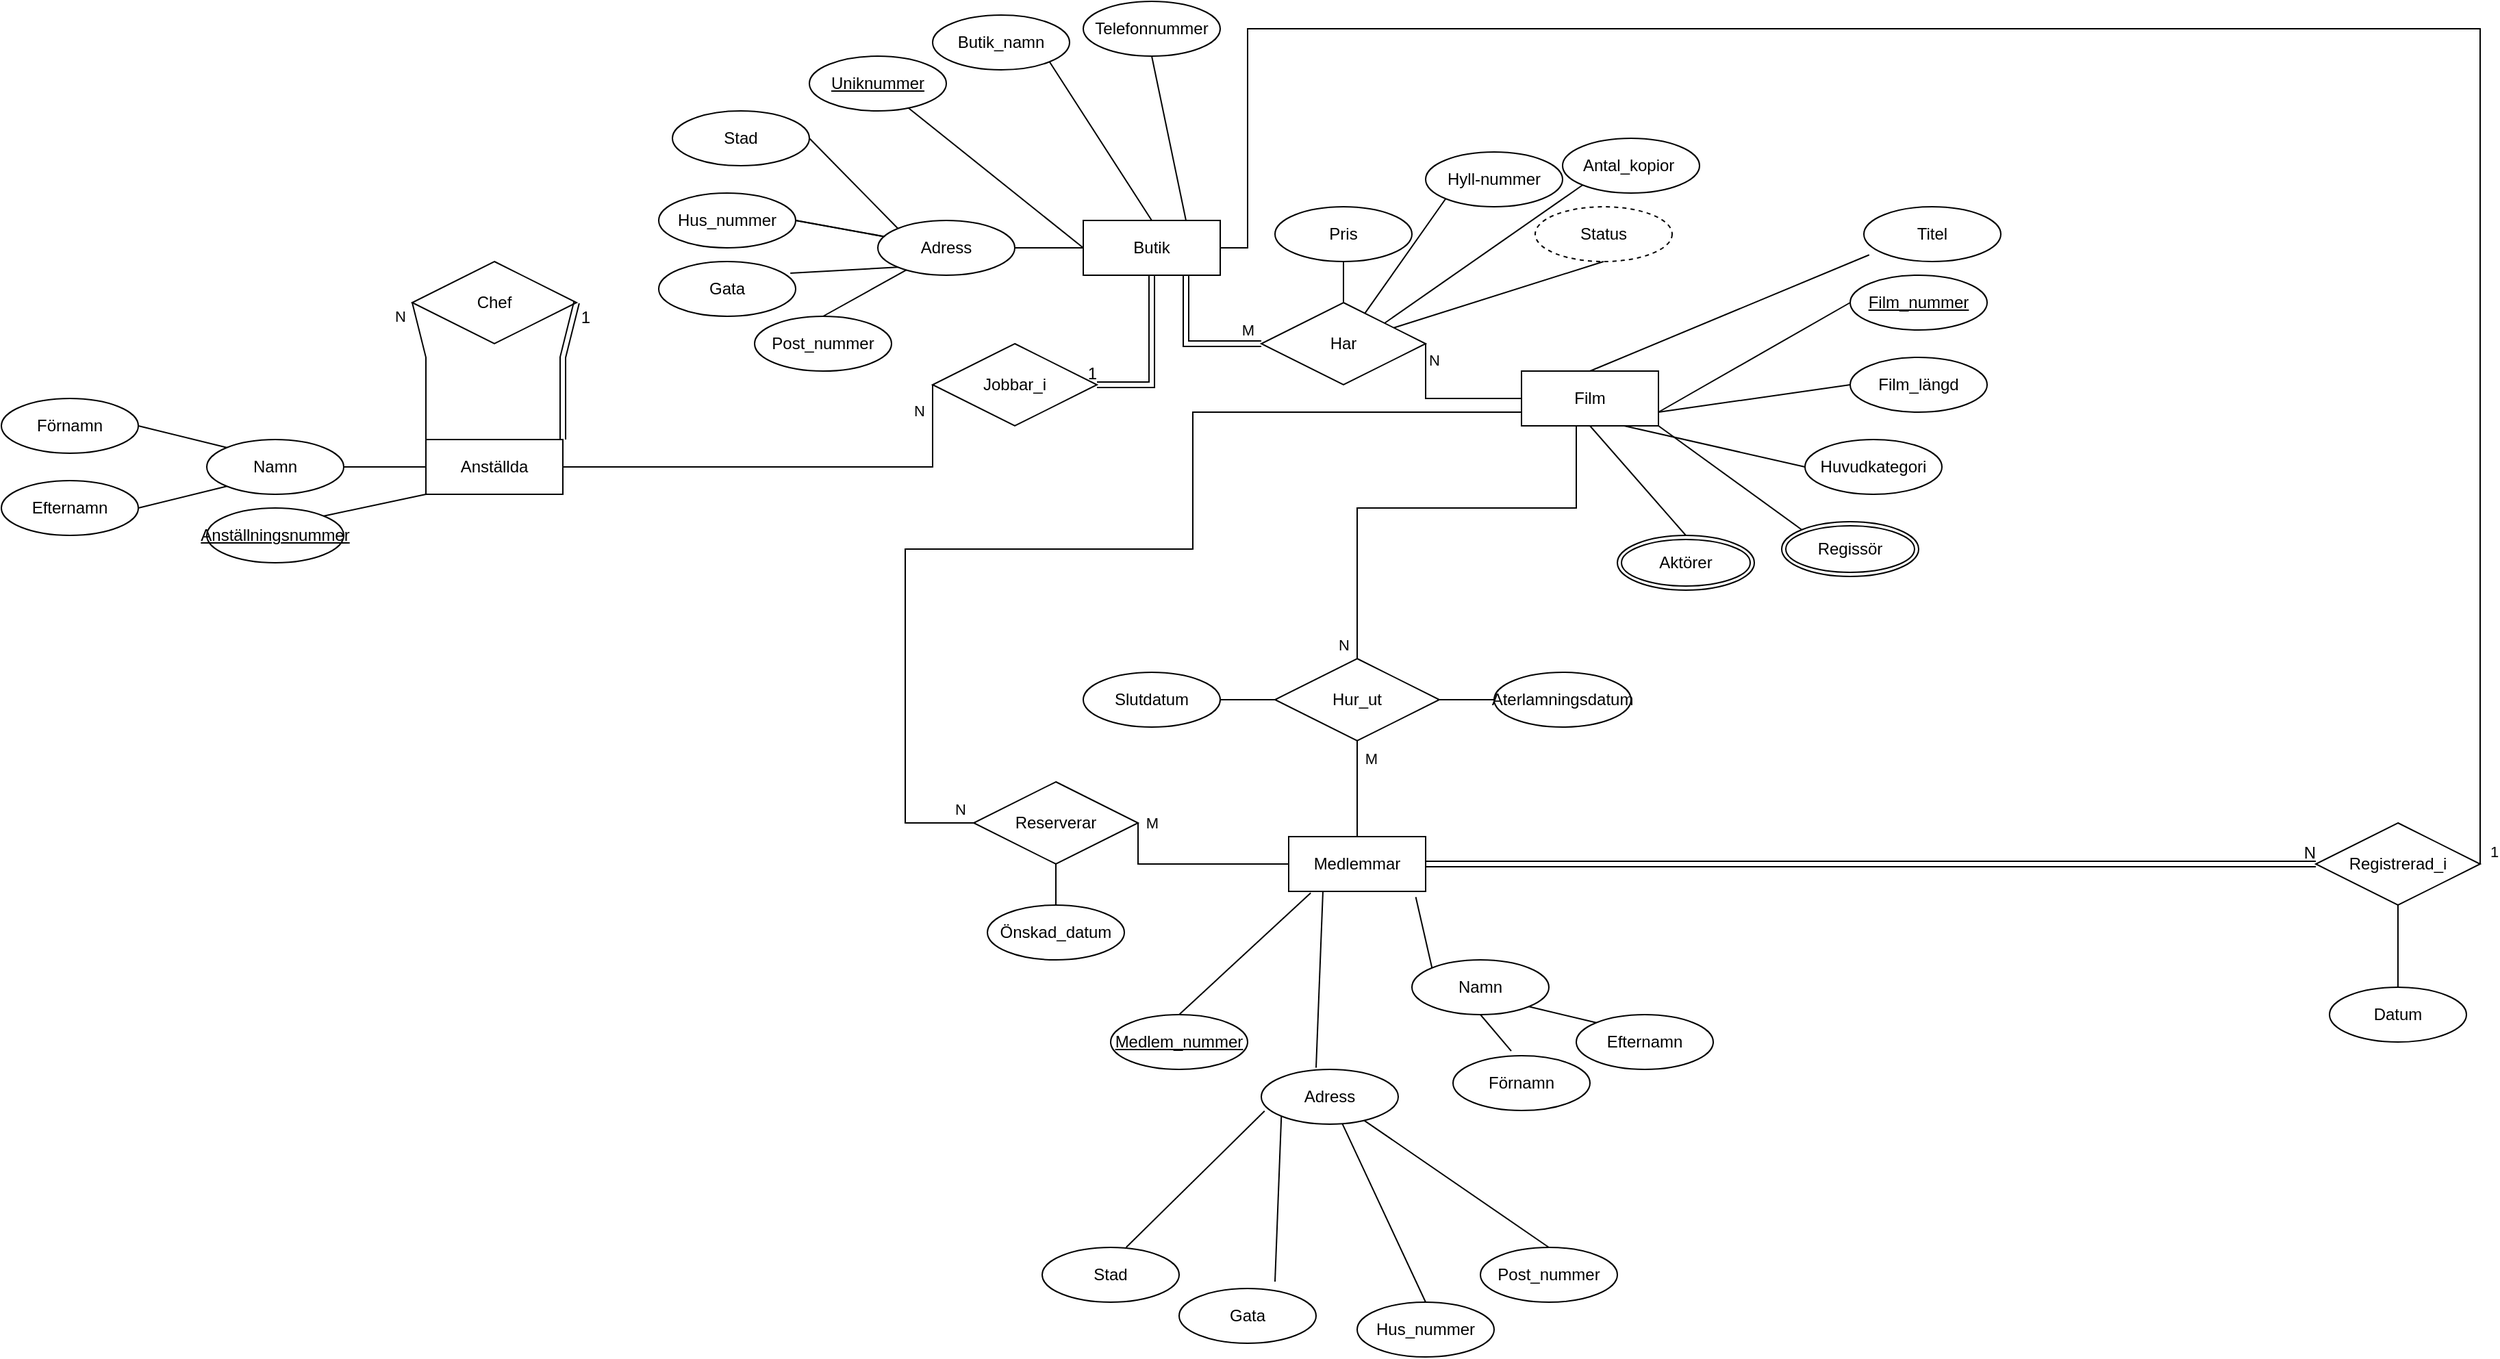 <mxfile>
    <diagram id="MawsTfjTXOD6-N3SAk5H" name="Page-1">
        <mxGraphModel dx="2672" dy="1046" grid="1" gridSize="10" guides="1" tooltips="1" connect="1" arrows="1" fold="1" page="1" pageScale="1" pageWidth="827" pageHeight="1169" math="0" shadow="0">
            <root>
                <mxCell id="0"/>
                <mxCell id="1" parent="0"/>
                <mxCell id="4" value="Butik" style="whiteSpace=wrap;html=1;align=center;" parent="1" vertex="1">
                    <mxGeometry x="200" y="220" width="100" height="40" as="geometry"/>
                </mxCell>
                <mxCell id="5" value="Film" style="whiteSpace=wrap;html=1;align=center;" parent="1" vertex="1">
                    <mxGeometry x="520" y="330" width="100" height="40" as="geometry"/>
                </mxCell>
                <mxCell id="9" value="Telefonnummer" style="ellipse;whiteSpace=wrap;html=1;align=center;" parent="1" vertex="1">
                    <mxGeometry x="200" y="60" width="100" height="40" as="geometry"/>
                </mxCell>
                <mxCell id="10" value="Butik_namn" style="ellipse;whiteSpace=wrap;html=1;align=center;" parent="1" vertex="1">
                    <mxGeometry x="90" y="70" width="100" height="40" as="geometry"/>
                </mxCell>
                <mxCell id="14" value="Adress" style="ellipse;whiteSpace=wrap;html=1;align=center;" parent="1" vertex="1">
                    <mxGeometry x="50" y="220" width="100" height="40" as="geometry"/>
                </mxCell>
                <mxCell id="15" value="Gata" style="ellipse;whiteSpace=wrap;html=1;align=center;" parent="1" vertex="1">
                    <mxGeometry x="-110" y="250" width="100" height="40" as="geometry"/>
                </mxCell>
                <mxCell id="16" value="Stad" style="ellipse;whiteSpace=wrap;html=1;align=center;" parent="1" vertex="1">
                    <mxGeometry x="-100" y="140" width="100" height="40" as="geometry"/>
                </mxCell>
                <mxCell id="17" value="Hus_nummer" style="ellipse;whiteSpace=wrap;html=1;align=center;" parent="1" vertex="1">
                    <mxGeometry x="-110" y="200" width="100" height="40" as="geometry"/>
                </mxCell>
                <mxCell id="18" value="Post_nummer" style="ellipse;whiteSpace=wrap;html=1;align=center;" parent="1" vertex="1">
                    <mxGeometry x="-40" y="290" width="100" height="40" as="geometry"/>
                </mxCell>
                <mxCell id="21" value="" style="endArrow=none;html=1;rounded=0;endSize=6;sourcePerimeterSpacing=0;exitX=1;exitY=0.5;exitDx=0;exitDy=0;" parent="1" source="17" target="14" edge="1">
                    <mxGeometry relative="1" as="geometry">
                        <mxPoint x="220" y="220" as="sourcePoint"/>
                        <mxPoint x="380" y="220" as="targetPoint"/>
                    </mxGeometry>
                </mxCell>
                <mxCell id="24" value="" style="endArrow=none;html=1;rounded=0;endSize=6;sourcePerimeterSpacing=0;exitX=1;exitY=0.5;exitDx=0;exitDy=0;" parent="1" source="17" target="14" edge="1">
                    <mxGeometry relative="1" as="geometry">
                        <mxPoint x="10" y="210.0" as="sourcePoint"/>
                        <mxPoint x="83.846" y="197.692" as="targetPoint"/>
                        <Array as="points"/>
                    </mxGeometry>
                </mxCell>
                <mxCell id="25" value="" style="endArrow=none;html=1;rounded=0;endSize=6;sourcePerimeterSpacing=0;exitX=1;exitY=0.5;exitDx=0;exitDy=0;entryX=0;entryY=0;entryDx=0;entryDy=0;" parent="1" source="16" target="14" edge="1">
                    <mxGeometry relative="1" as="geometry">
                        <mxPoint x="20" y="220.0" as="sourcePoint"/>
                        <mxPoint x="93.846" y="207.692" as="targetPoint"/>
                        <Array as="points"/>
                    </mxGeometry>
                </mxCell>
                <mxCell id="26" value="" style="endArrow=none;html=1;rounded=0;endSize=6;sourcePerimeterSpacing=0;exitX=0.961;exitY=0.214;exitDx=0;exitDy=0;exitPerimeter=0;entryX=0;entryY=1;entryDx=0;entryDy=0;" parent="1" source="15" target="14" edge="1">
                    <mxGeometry relative="1" as="geometry">
                        <mxPoint x="30" y="230.0" as="sourcePoint"/>
                        <mxPoint x="103.846" y="217.692" as="targetPoint"/>
                        <Array as="points"/>
                    </mxGeometry>
                </mxCell>
                <mxCell id="27" value="" style="endArrow=none;html=1;rounded=0;endSize=6;sourcePerimeterSpacing=0;exitX=0.5;exitY=0;exitDx=0;exitDy=0;" parent="1" source="18" target="14" edge="1">
                    <mxGeometry relative="1" as="geometry">
                        <mxPoint x="90" y="270" as="sourcePoint"/>
                        <mxPoint x="113.846" y="227.692" as="targetPoint"/>
                        <Array as="points"/>
                    </mxGeometry>
                </mxCell>
                <mxCell id="28" value="" style="endArrow=none;html=1;rounded=0;endSize=6;sourcePerimeterSpacing=0;exitX=1;exitY=0.5;exitDx=0;exitDy=0;" parent="1" source="14" target="4" edge="1">
                    <mxGeometry relative="1" as="geometry">
                        <mxPoint x="50" y="250.0" as="sourcePoint"/>
                        <mxPoint x="123.846" y="237.692" as="targetPoint"/>
                        <Array as="points"/>
                    </mxGeometry>
                </mxCell>
                <mxCell id="29" value="" style="endArrow=none;html=1;rounded=0;endSize=6;sourcePerimeterSpacing=0;exitX=0;exitY=0.5;exitDx=0;exitDy=0;" parent="1" source="4" target="61" edge="1">
                    <mxGeometry relative="1" as="geometry">
                        <mxPoint x="60" y="260.0" as="sourcePoint"/>
                        <mxPoint x="160" y="100" as="targetPoint"/>
                        <Array as="points"/>
                    </mxGeometry>
                </mxCell>
                <mxCell id="30" value="" style="endArrow=none;html=1;rounded=0;endSize=6;sourcePerimeterSpacing=0;exitX=0.5;exitY=0;exitDx=0;exitDy=0;entryX=1;entryY=1;entryDx=0;entryDy=0;" parent="1" source="4" target="10" edge="1">
                    <mxGeometry relative="1" as="geometry">
                        <mxPoint x="70" y="270.0" as="sourcePoint"/>
                        <mxPoint x="143.846" y="257.692" as="targetPoint"/>
                        <Array as="points"/>
                    </mxGeometry>
                </mxCell>
                <mxCell id="31" value="" style="endArrow=none;html=1;rounded=0;endSize=6;sourcePerimeterSpacing=0;exitX=0.5;exitY=1;exitDx=0;exitDy=0;entryX=0.75;entryY=0;entryDx=0;entryDy=0;" parent="1" source="9" target="4" edge="1">
                    <mxGeometry relative="1" as="geometry">
                        <mxPoint x="80" y="280.0" as="sourcePoint"/>
                        <mxPoint x="153.846" y="267.692" as="targetPoint"/>
                        <Array as="points"/>
                    </mxGeometry>
                </mxCell>
                <mxCell id="33" value="Film_längd" style="ellipse;whiteSpace=wrap;html=1;align=center;" parent="1" vertex="1">
                    <mxGeometry x="760" y="320" width="100" height="40" as="geometry"/>
                </mxCell>
                <mxCell id="35" value="Antal_kopior&amp;nbsp;&lt;span style=&quot;color: rgba(0 , 0 , 0 , 0) ; font-family: monospace ; font-size: 0px&quot;&gt;%3CmxGraphModel%3E%3Croot%3E%3CmxCell%20id%3D%220%22%2F%3E%3CmxCell%20id%3D%221%22%20parent%3D%220%22%2F%3E%3CmxCell%20id%3D%222%22%20value%3D%22Attribute%22%20style%3D%22ellipse%3BwhiteSpace%3Dwrap%3Bhtml%3D1%3Balign%3Dcenter%3B%22%20vertex%3D%221%22%20parent%3D%221%22%3E%3CmxGeometry%20x%3D%22470%22%20y%3D%22220%22%20width%3D%22100%22%20height%3D%2240%22%20as%3D%22geometry%22%2F%3E%3C%2FmxCell%3E%3C%2Froot%3E%3C%2FmxGraphModel%3E&lt;/span&gt;" style="ellipse;whiteSpace=wrap;html=1;align=center;" parent="1" vertex="1">
                    <mxGeometry x="550" y="160" width="100" height="40" as="geometry"/>
                </mxCell>
                <mxCell id="37" value="Regissör" style="ellipse;shape=doubleEllipse;margin=3;whiteSpace=wrap;html=1;align=center;" parent="1" vertex="1">
                    <mxGeometry x="710" y="440" width="100" height="40" as="geometry"/>
                </mxCell>
                <mxCell id="38" value="Aktörer" style="ellipse;shape=doubleEllipse;margin=3;whiteSpace=wrap;html=1;align=center;" parent="1" vertex="1">
                    <mxGeometry x="590" y="450" width="100" height="40" as="geometry"/>
                </mxCell>
                <mxCell id="39" value="Titel" style="ellipse;whiteSpace=wrap;html=1;align=center;" parent="1" vertex="1">
                    <mxGeometry x="770" y="210" width="100" height="40" as="geometry"/>
                </mxCell>
                <mxCell id="40" value="Hyll-nummer" style="ellipse;whiteSpace=wrap;html=1;align=center;" parent="1" vertex="1">
                    <mxGeometry x="450" y="170" width="100" height="40" as="geometry"/>
                </mxCell>
                <mxCell id="43" value="Film_nummer" style="ellipse;whiteSpace=wrap;html=1;align=center;fontStyle=4;" parent="1" vertex="1">
                    <mxGeometry x="760" y="260" width="100" height="40" as="geometry"/>
                </mxCell>
                <mxCell id="44" value="Status" style="ellipse;whiteSpace=wrap;html=1;align=center;dashed=1;" parent="1" vertex="1">
                    <mxGeometry x="530" y="210" width="100" height="40" as="geometry"/>
                </mxCell>
                <mxCell id="50" value="" style="endArrow=none;html=1;rounded=0;endSize=6;sourcePerimeterSpacing=0;exitX=0;exitY=1;exitDx=0;exitDy=0;" parent="1" source="40" target="106" edge="1">
                    <mxGeometry relative="1" as="geometry">
                        <mxPoint x="600" y="210" as="sourcePoint"/>
                        <mxPoint x="440" y="280" as="targetPoint"/>
                    </mxGeometry>
                </mxCell>
                <mxCell id="52" value="" style="endArrow=none;html=1;rounded=0;endSize=6;sourcePerimeterSpacing=0;exitX=0.5;exitY=1;exitDx=0;exitDy=0;" parent="1" source="44" target="106" edge="1">
                    <mxGeometry relative="1" as="geometry">
                        <mxPoint x="290" y="270" as="sourcePoint"/>
                        <mxPoint x="560" y="320" as="targetPoint"/>
                    </mxGeometry>
                </mxCell>
                <mxCell id="55" value="" style="endArrow=none;html=1;rounded=0;endSize=6;sourcePerimeterSpacing=0;exitX=0;exitY=1;exitDx=0;exitDy=0;entryX=1;entryY=0;entryDx=0;entryDy=0;" parent="1" source="35" target="106" edge="1">
                    <mxGeometry relative="1" as="geometry">
                        <mxPoint x="320" y="300" as="sourcePoint"/>
                        <mxPoint x="440" y="290" as="targetPoint"/>
                    </mxGeometry>
                </mxCell>
                <mxCell id="56" value="" style="endArrow=none;html=1;rounded=0;endSize=6;sourcePerimeterSpacing=0;exitX=0;exitY=0.5;exitDx=0;exitDy=0;entryX=1;entryY=0.75;entryDx=0;entryDy=0;" parent="1" source="43" target="5" edge="1">
                    <mxGeometry relative="1" as="geometry">
                        <mxPoint x="330" y="310" as="sourcePoint"/>
                        <mxPoint x="490" y="310" as="targetPoint"/>
                    </mxGeometry>
                </mxCell>
                <mxCell id="57" value="" style="endArrow=none;html=1;rounded=0;endSize=6;sourcePerimeterSpacing=0;exitX=0.5;exitY=0;exitDx=0;exitDy=0;entryX=0.5;entryY=1;entryDx=0;entryDy=0;" parent="1" source="38" target="5" edge="1">
                    <mxGeometry relative="1" as="geometry">
                        <mxPoint x="340" y="320" as="sourcePoint"/>
                        <mxPoint x="500" y="320" as="targetPoint"/>
                    </mxGeometry>
                </mxCell>
                <mxCell id="58" value="" style="endArrow=none;html=1;rounded=0;endSize=6;sourcePerimeterSpacing=0;exitX=0;exitY=0;exitDx=0;exitDy=0;entryX=1;entryY=1;entryDx=0;entryDy=0;" parent="1" source="37" target="5" edge="1">
                    <mxGeometry relative="1" as="geometry">
                        <mxPoint x="350" y="330" as="sourcePoint"/>
                        <mxPoint x="510" y="330" as="targetPoint"/>
                    </mxGeometry>
                </mxCell>
                <mxCell id="59" value="" style="endArrow=none;html=1;rounded=0;endSize=6;sourcePerimeterSpacing=0;exitX=0;exitY=0.5;exitDx=0;exitDy=0;entryX=0.75;entryY=1;entryDx=0;entryDy=0;" parent="1" source="140" target="5" edge="1">
                    <mxGeometry relative="1" as="geometry">
                        <mxPoint x="704.645" y="415.858" as="sourcePoint"/>
                        <mxPoint x="480" y="330" as="targetPoint"/>
                    </mxGeometry>
                </mxCell>
                <mxCell id="60" value="" style="endArrow=none;html=1;rounded=0;endSize=6;sourcePerimeterSpacing=0;exitX=0;exitY=0.5;exitDx=0;exitDy=0;entryX=1;entryY=0.75;entryDx=0;entryDy=0;" parent="1" source="33" target="5" edge="1">
                    <mxGeometry relative="1" as="geometry">
                        <mxPoint x="370" y="350" as="sourcePoint"/>
                        <mxPoint x="530" y="350" as="targetPoint"/>
                        <Array as="points"/>
                    </mxGeometry>
                </mxCell>
                <mxCell id="61" value="Uniknummer" style="ellipse;whiteSpace=wrap;html=1;align=center;fontStyle=4;" parent="1" vertex="1">
                    <mxGeometry y="100" width="100" height="40" as="geometry"/>
                </mxCell>
                <mxCell id="64" value="Önskad_datum" style="ellipse;whiteSpace=wrap;html=1;align=center;" parent="1" vertex="1">
                    <mxGeometry x="130" y="720" width="100" height="40" as="geometry"/>
                </mxCell>
                <mxCell id="70" value="Anställda" style="whiteSpace=wrap;html=1;align=center;" parent="1" vertex="1">
                    <mxGeometry x="-280" y="380" width="100" height="40" as="geometry"/>
                </mxCell>
                <mxCell id="71" value="Anställningsnummer" style="ellipse;whiteSpace=wrap;html=1;align=center;fontStyle=4;" parent="1" vertex="1">
                    <mxGeometry x="-440" y="430" width="100" height="40" as="geometry"/>
                </mxCell>
                <mxCell id="73" value="Namn" style="ellipse;whiteSpace=wrap;html=1;align=center;" parent="1" vertex="1">
                    <mxGeometry x="-440" y="380" width="100" height="40" as="geometry"/>
                </mxCell>
                <mxCell id="75" value="Förnamn" style="ellipse;whiteSpace=wrap;html=1;align=center;" parent="1" vertex="1">
                    <mxGeometry x="-590" y="350" width="100" height="40" as="geometry"/>
                </mxCell>
                <mxCell id="76" value="Efternamn" style="ellipse;whiteSpace=wrap;html=1;align=center;" parent="1" vertex="1">
                    <mxGeometry x="-590" y="410" width="100" height="40" as="geometry"/>
                </mxCell>
                <mxCell id="77" value="" style="endArrow=none;html=1;rounded=0;endSize=6;sourcePerimeterSpacing=0;exitX=1;exitY=0.5;exitDx=0;exitDy=0;entryX=0;entryY=0;entryDx=0;entryDy=0;" parent="1" source="75" target="73" edge="1">
                    <mxGeometry relative="1" as="geometry">
                        <mxPoint x="50" y="190" as="sourcePoint"/>
                        <mxPoint x="210" y="190" as="targetPoint"/>
                    </mxGeometry>
                </mxCell>
                <mxCell id="79" value="" style="endArrow=none;html=1;rounded=0;endSize=6;sourcePerimeterSpacing=0;entryX=0;entryY=1;entryDx=0;entryDy=0;exitX=1;exitY=0.5;exitDx=0;exitDy=0;" parent="1" source="76" target="73" edge="1">
                    <mxGeometry relative="1" as="geometry">
                        <mxPoint x="-290" y="560" as="sourcePoint"/>
                        <mxPoint x="300.0" y="270" as="targetPoint"/>
                    </mxGeometry>
                </mxCell>
                <mxCell id="80" value="" style="endArrow=none;html=1;rounded=0;endSize=6;sourcePerimeterSpacing=0;entryX=0;entryY=0.5;entryDx=0;entryDy=0;exitX=1;exitY=0.5;exitDx=0;exitDy=0;" parent="1" source="73" target="70" edge="1">
                    <mxGeometry relative="1" as="geometry">
                        <mxPoint x="-260" y="480" as="sourcePoint"/>
                        <mxPoint x="310.0" y="280" as="targetPoint"/>
                    </mxGeometry>
                </mxCell>
                <mxCell id="82" value="" style="endArrow=none;html=1;rounded=0;endSize=6;sourcePerimeterSpacing=0;exitX=0;exitY=1;exitDx=0;exitDy=0;entryX=1;entryY=0;entryDx=0;entryDy=0;" parent="1" source="70" target="71" edge="1">
                    <mxGeometry relative="1" as="geometry">
                        <mxPoint x="-280" y="430" as="sourcePoint"/>
                        <mxPoint x="330.0" y="300" as="targetPoint"/>
                    </mxGeometry>
                </mxCell>
                <mxCell id="83" value="Medlemmar" style="whiteSpace=wrap;html=1;align=center;" parent="1" vertex="1">
                    <mxGeometry x="350" y="670" width="100" height="40" as="geometry"/>
                </mxCell>
                <mxCell id="84" value="Medlem_nummer" style="ellipse;whiteSpace=wrap;html=1;align=center;fontStyle=4;" parent="1" vertex="1">
                    <mxGeometry x="220" y="800" width="100" height="40" as="geometry"/>
                </mxCell>
                <mxCell id="85" value="Namn" style="ellipse;whiteSpace=wrap;html=1;align=center;" parent="1" vertex="1">
                    <mxGeometry x="440" y="760" width="100" height="40" as="geometry"/>
                </mxCell>
                <mxCell id="86" value="Förnamn" style="ellipse;whiteSpace=wrap;html=1;align=center;" parent="1" vertex="1">
                    <mxGeometry x="470" y="830" width="100" height="40" as="geometry"/>
                </mxCell>
                <mxCell id="87" value="Efternamn" style="ellipse;whiteSpace=wrap;html=1;align=center;" parent="1" vertex="1">
                    <mxGeometry x="560" y="800" width="100" height="40" as="geometry"/>
                </mxCell>
                <mxCell id="88" value="" style="endArrow=none;html=1;rounded=0;endSize=6;sourcePerimeterSpacing=0;exitX=0.928;exitY=1.103;exitDx=0;exitDy=0;entryX=0;entryY=0;entryDx=0;entryDy=0;exitPerimeter=0;" parent="1" source="83" target="85" edge="1">
                    <mxGeometry relative="1" as="geometry">
                        <mxPoint x="284" y="750" as="sourcePoint"/>
                        <mxPoint x="444" y="750" as="targetPoint"/>
                        <Array as="points"/>
                    </mxGeometry>
                </mxCell>
                <mxCell id="91" value="" style="endArrow=none;html=1;rounded=0;endSize=6;sourcePerimeterSpacing=0;exitX=0;exitY=0;exitDx=0;exitDy=0;entryX=1;entryY=1;entryDx=0;entryDy=0;" parent="1" source="87" target="85" edge="1">
                    <mxGeometry relative="1" as="geometry">
                        <mxPoint x="330" y="660" as="sourcePoint"/>
                        <mxPoint x="490" y="660" as="targetPoint"/>
                    </mxGeometry>
                </mxCell>
                <mxCell id="92" value="" style="endArrow=none;html=1;rounded=0;endSize=6;sourcePerimeterSpacing=0;exitX=0.425;exitY=-0.086;exitDx=0;exitDy=0;entryX=0.5;entryY=1;entryDx=0;entryDy=0;exitPerimeter=0;" parent="1" source="86" target="85" edge="1">
                    <mxGeometry relative="1" as="geometry">
                        <mxPoint x="240" y="790" as="sourcePoint"/>
                        <mxPoint x="195.117" y="764.237" as="targetPoint"/>
                    </mxGeometry>
                </mxCell>
                <mxCell id="94" value="" style="endArrow=none;html=1;rounded=0;endSize=6;sourcePerimeterSpacing=0;entryX=0.4;entryY=-0.031;entryDx=0;entryDy=0;entryPerimeter=0;exitX=0.25;exitY=1;exitDx=0;exitDy=0;" parent="1" source="83" target="148" edge="1">
                    <mxGeometry relative="1" as="geometry">
                        <mxPoint x="250" y="800" as="sourcePoint"/>
                        <mxPoint x="350" y="770" as="targetPoint"/>
                    </mxGeometry>
                </mxCell>
                <mxCell id="95" value="" style="endArrow=none;html=1;rounded=0;endSize=6;sourcePerimeterSpacing=0;exitX=0.161;exitY=1.027;exitDx=0;exitDy=0;entryX=0.5;entryY=0;entryDx=0;entryDy=0;exitPerimeter=0;" parent="1" source="83" target="84" edge="1">
                    <mxGeometry relative="1" as="geometry">
                        <mxPoint x="260" y="810" as="sourcePoint"/>
                        <mxPoint x="215.117" y="784.237" as="targetPoint"/>
                    </mxGeometry>
                </mxCell>
                <mxCell id="98" value="Aterlamningsdatum" style="ellipse;whiteSpace=wrap;html=1;align=center;" parent="1" vertex="1">
                    <mxGeometry x="500" y="550" width="100" height="40" as="geometry"/>
                </mxCell>
                <mxCell id="99" value="Slutdatum" style="ellipse;whiteSpace=wrap;html=1;align=center;" parent="1" vertex="1">
                    <mxGeometry x="200" y="550" width="100" height="40" as="geometry"/>
                </mxCell>
                <mxCell id="101" value="" style="endArrow=none;html=1;rounded=0;endSize=6;sourcePerimeterSpacing=0;entryX=1;entryY=0.5;entryDx=0;entryDy=0;exitX=0;exitY=0.5;exitDx=0;exitDy=0;" parent="1" source="98" target="116" edge="1">
                    <mxGeometry relative="1" as="geometry">
                        <mxPoint x="530" y="870" as="sourcePoint"/>
                        <mxPoint x="610" y="590" as="targetPoint"/>
                    </mxGeometry>
                </mxCell>
                <mxCell id="106" value="Har" style="shape=rhombus;perimeter=rhombusPerimeter;whiteSpace=wrap;html=1;align=center;" parent="1" vertex="1">
                    <mxGeometry x="330" y="280" width="120" height="60" as="geometry"/>
                </mxCell>
                <mxCell id="109" value="" style="endArrow=none;html=1;rounded=0;endSize=6;sourcePerimeterSpacing=0;exitX=1;exitY=0.5;exitDx=0;exitDy=0;entryX=0;entryY=0.5;entryDx=0;entryDy=0;" parent="1" source="106" target="5" edge="1">
                    <mxGeometry relative="1" as="geometry">
                        <mxPoint x="290" y="370" as="sourcePoint"/>
                        <mxPoint x="450" y="370" as="targetPoint"/>
                        <Array as="points">
                            <mxPoint x="450" y="350"/>
                        </Array>
                    </mxGeometry>
                </mxCell>
                <mxCell id="199" value="N" style="edgeLabel;html=1;align=center;verticalAlign=middle;resizable=0;points=[];" parent="109" vertex="1" connectable="0">
                    <mxGeometry x="-0.797" y="1" relative="1" as="geometry">
                        <mxPoint x="5" y="1" as="offset"/>
                    </mxGeometry>
                </mxCell>
                <mxCell id="116" value="Hur_ut" style="shape=rhombus;perimeter=rhombusPerimeter;whiteSpace=wrap;html=1;align=center;" parent="1" vertex="1">
                    <mxGeometry x="340" y="540" width="120" height="60" as="geometry"/>
                </mxCell>
                <mxCell id="118" value="" style="endArrow=none;html=1;rounded=0;endSize=6;sourcePerimeterSpacing=0;exitX=0.5;exitY=1;exitDx=0;exitDy=0;entryX=0.5;entryY=0;entryDx=0;entryDy=0;" parent="1" source="116" edge="1" target="83">
                    <mxGeometry relative="1" as="geometry">
                        <mxPoint x="290" y="610" as="sourcePoint"/>
                        <mxPoint x="310" y="670" as="targetPoint"/>
                        <Array as="points">
                            <mxPoint x="400" y="640"/>
                        </Array>
                    </mxGeometry>
                </mxCell>
                <mxCell id="121" value="M" style="edgeLabel;html=1;align=center;verticalAlign=middle;resizable=0;points=[];" parent="118" vertex="1" connectable="0">
                    <mxGeometry x="-0.5" y="5" relative="1" as="geometry">
                        <mxPoint x="5" y="-5" as="offset"/>
                    </mxGeometry>
                </mxCell>
                <mxCell id="128" value="Jobbar_i" style="shape=rhombus;perimeter=rhombusPerimeter;whiteSpace=wrap;html=1;align=center;" parent="1" vertex="1">
                    <mxGeometry x="90" y="310" width="120" height="60" as="geometry"/>
                </mxCell>
                <mxCell id="138" value="Pris" style="ellipse;whiteSpace=wrap;html=1;align=center;" parent="1" vertex="1">
                    <mxGeometry x="340" y="210" width="100" height="40" as="geometry"/>
                </mxCell>
                <mxCell id="139" value="" style="endArrow=none;html=1;rounded=0;endSize=6;sourcePerimeterSpacing=0;entryX=0.5;entryY=1;entryDx=0;entryDy=0;exitX=0.5;exitY=0;exitDx=0;exitDy=0;" parent="1" source="106" target="138" edge="1">
                    <mxGeometry relative="1" as="geometry">
                        <mxPoint x="220" y="250" as="sourcePoint"/>
                        <mxPoint x="380" y="250" as="targetPoint"/>
                    </mxGeometry>
                </mxCell>
                <mxCell id="140" value="Huvudkategori" style="ellipse;whiteSpace=wrap;html=1;align=center;" parent="1" vertex="1">
                    <mxGeometry x="727" y="380" width="100" height="40" as="geometry"/>
                </mxCell>
                <mxCell id="148" value="Adress" style="ellipse;whiteSpace=wrap;html=1;align=center;" parent="1" vertex="1">
                    <mxGeometry x="330" y="840" width="100" height="40" as="geometry"/>
                </mxCell>
                <mxCell id="149" value="Gata" style="ellipse;whiteSpace=wrap;html=1;align=center;" parent="1" vertex="1">
                    <mxGeometry x="270" y="1000" width="100" height="40" as="geometry"/>
                </mxCell>
                <mxCell id="150" value="Stad" style="ellipse;whiteSpace=wrap;html=1;align=center;" parent="1" vertex="1">
                    <mxGeometry x="170" y="970" width="100" height="40" as="geometry"/>
                </mxCell>
                <mxCell id="151" value="Hus_nummer" style="ellipse;whiteSpace=wrap;html=1;align=center;" parent="1" vertex="1">
                    <mxGeometry x="400" y="1010" width="100" height="40" as="geometry"/>
                </mxCell>
                <mxCell id="152" value="Post_nummer" style="ellipse;whiteSpace=wrap;html=1;align=center;" parent="1" vertex="1">
                    <mxGeometry x="490" y="970" width="100" height="40" as="geometry"/>
                </mxCell>
                <mxCell id="153" value="" style="endArrow=none;html=1;rounded=0;endSize=6;sourcePerimeterSpacing=0;exitX=0.5;exitY=0;exitDx=0;exitDy=0;" parent="1" source="151" target="148" edge="1">
                    <mxGeometry relative="1" as="geometry">
                        <mxPoint x="330" y="1030" as="sourcePoint"/>
                        <mxPoint x="560" y="900" as="targetPoint"/>
                    </mxGeometry>
                </mxCell>
                <mxCell id="155" value="" style="endArrow=none;html=1;rounded=0;endSize=6;sourcePerimeterSpacing=0;exitX=0.613;exitY=0;exitDx=0;exitDy=0;exitPerimeter=0;entryX=0.024;entryY=0.76;entryDx=0;entryDy=0;entryPerimeter=0;" parent="1" source="150" target="148" edge="1">
                    <mxGeometry relative="1" as="geometry">
                        <mxPoint x="200" y="900.0" as="sourcePoint"/>
                        <mxPoint x="330" y="860" as="targetPoint"/>
                        <Array as="points"/>
                    </mxGeometry>
                </mxCell>
                <mxCell id="156" value="" style="endArrow=none;html=1;rounded=0;endSize=6;sourcePerimeterSpacing=0;entryX=0;entryY=1;entryDx=0;entryDy=0;exitX=0.7;exitY=-0.125;exitDx=0;exitDy=0;exitPerimeter=0;" parent="1" source="149" target="148" edge="1">
                    <mxGeometry relative="1" as="geometry">
                        <mxPoint x="300" y="980" as="sourcePoint"/>
                        <mxPoint x="283.846" y="897.692" as="targetPoint"/>
                        <Array as="points"/>
                    </mxGeometry>
                </mxCell>
                <mxCell id="157" value="" style="endArrow=none;html=1;rounded=0;endSize=6;sourcePerimeterSpacing=0;exitX=0.5;exitY=0;exitDx=0;exitDy=0;" parent="1" source="152" target="148" edge="1">
                    <mxGeometry relative="1" as="geometry">
                        <mxPoint x="270" y="950" as="sourcePoint"/>
                        <mxPoint x="293.846" y="907.692" as="targetPoint"/>
                        <Array as="points"/>
                    </mxGeometry>
                </mxCell>
                <mxCell id="158" value="Reserverar" style="shape=rhombus;perimeter=rhombusPerimeter;whiteSpace=wrap;html=1;align=center;" parent="1" vertex="1">
                    <mxGeometry x="120" y="630" width="120" height="60" as="geometry"/>
                </mxCell>
                <mxCell id="159" value="" style="endArrow=none;html=1;rounded=0;endSize=6;sourcePerimeterSpacing=0;exitX=1;exitY=0.5;exitDx=0;exitDy=0;entryX=0;entryY=0.5;entryDx=0;entryDy=0;" parent="1" source="158" target="83" edge="1">
                    <mxGeometry relative="1" as="geometry">
                        <mxPoint x="260" y="670" as="sourcePoint"/>
                        <mxPoint x="420" y="670" as="targetPoint"/>
                        <Array as="points">
                            <mxPoint x="240" y="690"/>
                        </Array>
                    </mxGeometry>
                </mxCell>
                <mxCell id="161" value="M" style="edgeLabel;html=1;align=center;verticalAlign=middle;resizable=0;points=[];" parent="159" vertex="1" connectable="0">
                    <mxGeometry x="-0.706" y="1" relative="1" as="geometry">
                        <mxPoint x="9" y="-21" as="offset"/>
                    </mxGeometry>
                </mxCell>
                <mxCell id="160" value="" style="endArrow=none;html=1;rounded=0;endSize=6;sourcePerimeterSpacing=0;entryX=0;entryY=0.5;entryDx=0;entryDy=0;exitX=0;exitY=0.75;exitDx=0;exitDy=0;" parent="1" source="5" target="158" edge="1">
                    <mxGeometry relative="1" as="geometry">
                        <mxPoint x="280" y="330" as="sourcePoint"/>
                        <mxPoint x="420" y="670" as="targetPoint"/>
                        <Array as="points">
                            <mxPoint x="280" y="360"/>
                            <mxPoint x="280" y="460"/>
                            <mxPoint x="70" y="460"/>
                            <mxPoint x="70" y="660"/>
                        </Array>
                    </mxGeometry>
                </mxCell>
                <mxCell id="207" value="N" style="edgeLabel;html=1;align=center;verticalAlign=middle;resizable=0;points=[];" vertex="1" connectable="0" parent="160">
                    <mxGeometry x="0.965" relative="1" as="geometry">
                        <mxPoint x="4" y="-10" as="offset"/>
                    </mxGeometry>
                </mxCell>
                <mxCell id="163" value="" style="endArrow=none;html=1;rounded=0;endSize=6;sourcePerimeterSpacing=0;exitX=0.039;exitY=0.878;exitDx=0;exitDy=0;exitPerimeter=0;entryX=0.5;entryY=0;entryDx=0;entryDy=0;" parent="1" source="39" target="5" edge="1">
                    <mxGeometry relative="1" as="geometry">
                        <mxPoint x="340" y="390" as="sourcePoint"/>
                        <mxPoint x="584" y="320" as="targetPoint"/>
                    </mxGeometry>
                </mxCell>
                <mxCell id="165" value="Chef" style="shape=rhombus;perimeter=rhombusPerimeter;whiteSpace=wrap;html=1;align=center;" parent="1" vertex="1">
                    <mxGeometry x="-290" y="250" width="120" height="60" as="geometry"/>
                </mxCell>
                <mxCell id="166" value="" style="endArrow=none;html=1;rounded=0;endSize=6;sourcePerimeterSpacing=0;exitX=0;exitY=0.5;exitDx=0;exitDy=0;entryX=0;entryY=0;entryDx=0;entryDy=0;" parent="1" source="165" target="70" edge="1">
                    <mxGeometry relative="1" as="geometry">
                        <mxPoint x="-130" y="380" as="sourcePoint"/>
                        <mxPoint x="30" y="380" as="targetPoint"/>
                        <Array as="points">
                            <mxPoint x="-280" y="320"/>
                        </Array>
                    </mxGeometry>
                </mxCell>
                <mxCell id="169" value="N" style="edgeLabel;html=1;align=center;verticalAlign=middle;resizable=0;points=[];" parent="166" vertex="1" connectable="0">
                    <mxGeometry x="-0.645" y="1" relative="1" as="geometry">
                        <mxPoint x="-15" y="-7" as="offset"/>
                    </mxGeometry>
                </mxCell>
                <mxCell id="173" value="Registrerad_i" style="shape=rhombus;perimeter=rhombusPerimeter;whiteSpace=wrap;html=1;align=center;" parent="1" vertex="1">
                    <mxGeometry x="1100" y="660" width="120" height="60" as="geometry"/>
                </mxCell>
                <mxCell id="175" value="" style="endArrow=none;html=1;rounded=0;endSize=6;sourcePerimeterSpacing=0;exitX=1;exitY=0.5;exitDx=0;exitDy=0;entryX=1;entryY=0.5;entryDx=0;entryDy=0;" parent="1" source="173" target="4" edge="1">
                    <mxGeometry relative="1" as="geometry">
                        <mxPoint x="830" y="520" as="sourcePoint"/>
                        <mxPoint x="320" y="260" as="targetPoint"/>
                        <Array as="points">
                            <mxPoint x="1220" y="80"/>
                            <mxPoint x="320" y="80"/>
                            <mxPoint x="320" y="240"/>
                        </Array>
                    </mxGeometry>
                </mxCell>
                <mxCell id="177" value="1" style="edgeLabel;html=1;align=center;verticalAlign=middle;resizable=0;points=[];" parent="175" vertex="1" connectable="0">
                    <mxGeometry x="-0.97" y="-1" relative="1" as="geometry">
                        <mxPoint x="9" y="16" as="offset"/>
                    </mxGeometry>
                </mxCell>
                <mxCell id="178" value="" style="shape=link;html=1;rounded=0;endSize=6;sourcePerimeterSpacing=0;entryX=1;entryY=0.5;entryDx=0;entryDy=0;" parent="1" source="4" target="128" edge="1">
                    <mxGeometry relative="1" as="geometry">
                        <mxPoint x="120" y="380" as="sourcePoint"/>
                        <mxPoint x="250" y="390" as="targetPoint"/>
                        <Array as="points">
                            <mxPoint x="250" y="340"/>
                        </Array>
                    </mxGeometry>
                </mxCell>
                <mxCell id="179" value="1" style="resizable=0;html=1;align=right;verticalAlign=bottom;" parent="178" connectable="0" vertex="1">
                    <mxGeometry x="1" relative="1" as="geometry"/>
                </mxCell>
                <mxCell id="187" value="" style="shape=link;html=1;rounded=0;endSize=6;sourcePerimeterSpacing=0;exitX=1;exitY=0.5;exitDx=0;exitDy=0;entryX=1;entryY=0;entryDx=0;entryDy=0;" parent="1" source="165" target="70" edge="1">
                    <mxGeometry relative="1" as="geometry">
                        <mxPoint x="-10" y="450" as="sourcePoint"/>
                        <mxPoint x="150" y="450" as="targetPoint"/>
                        <Array as="points">
                            <mxPoint x="-180" y="320"/>
                        </Array>
                    </mxGeometry>
                </mxCell>
                <mxCell id="188" value="1" style="resizable=0;html=1;align=right;verticalAlign=bottom;" parent="187" connectable="0" vertex="1">
                    <mxGeometry x="1" relative="1" as="geometry">
                        <mxPoint x="20" y="-80" as="offset"/>
                    </mxGeometry>
                </mxCell>
                <mxCell id="189" value="" style="shape=link;html=1;rounded=0;endSize=6;sourcePerimeterSpacing=0;exitX=1;exitY=0.5;exitDx=0;exitDy=0;entryX=0;entryY=0.5;entryDx=0;entryDy=0;" parent="1" source="83" target="173" edge="1">
                    <mxGeometry relative="1" as="geometry">
                        <mxPoint x="520" y="490" as="sourcePoint"/>
                        <mxPoint x="680" y="490" as="targetPoint"/>
                    </mxGeometry>
                </mxCell>
                <mxCell id="190" value="N" style="resizable=0;html=1;align=right;verticalAlign=bottom;" parent="189" connectable="0" vertex="1">
                    <mxGeometry x="1" relative="1" as="geometry"/>
                </mxCell>
                <mxCell id="195" value="" style="endArrow=none;html=1;rounded=0;endSize=6;sourcePerimeterSpacing=0;exitX=1;exitY=0.5;exitDx=0;exitDy=0;entryX=0;entryY=0.5;entryDx=0;entryDy=0;" parent="1" source="70" target="128" edge="1">
                    <mxGeometry relative="1" as="geometry">
                        <mxPoint x="170" y="460" as="sourcePoint"/>
                        <mxPoint x="330" y="460" as="targetPoint"/>
                        <Array as="points">
                            <mxPoint x="90" y="400"/>
                        </Array>
                    </mxGeometry>
                </mxCell>
                <mxCell id="196" value="N" style="edgeLabel;html=1;align=center;verticalAlign=middle;resizable=0;points=[];" parent="195" vertex="1" connectable="0">
                    <mxGeometry x="0.886" y="-2" relative="1" as="geometry">
                        <mxPoint x="-12" as="offset"/>
                    </mxGeometry>
                </mxCell>
                <mxCell id="197" value="" style="shape=link;html=1;rounded=0;endSize=6;sourcePerimeterSpacing=0;exitX=0.75;exitY=1;exitDx=0;exitDy=0;entryX=0;entryY=0.5;entryDx=0;entryDy=0;" parent="1" source="4" target="106" edge="1">
                    <mxGeometry relative="1" as="geometry">
                        <mxPoint x="310" y="420" as="sourcePoint"/>
                        <mxPoint x="470" y="420" as="targetPoint"/>
                        <Array as="points">
                            <mxPoint x="275" y="310"/>
                        </Array>
                    </mxGeometry>
                </mxCell>
                <mxCell id="204" value="M" style="edgeLabel;html=1;align=center;verticalAlign=middle;resizable=0;points=[];" vertex="1" connectable="0" parent="197">
                    <mxGeometry x="0.659" y="-1" relative="1" as="geometry">
                        <mxPoint x="8" y="-11" as="offset"/>
                    </mxGeometry>
                </mxCell>
                <mxCell id="201" value="Datum" style="ellipse;whiteSpace=wrap;html=1;align=center;" vertex="1" parent="1">
                    <mxGeometry x="1110" y="780" width="100" height="40" as="geometry"/>
                </mxCell>
                <mxCell id="202" value="" style="endArrow=none;html=1;rounded=0;exitX=0.5;exitY=0;exitDx=0;exitDy=0;entryX=0.5;entryY=1;entryDx=0;entryDy=0;" edge="1" parent="1" source="201" target="173">
                    <mxGeometry relative="1" as="geometry">
                        <mxPoint x="350" y="580" as="sourcePoint"/>
                        <mxPoint x="510" y="580" as="targetPoint"/>
                    </mxGeometry>
                </mxCell>
                <mxCell id="209" value="" style="endArrow=none;html=1;rounded=0;exitX=0.5;exitY=0;exitDx=0;exitDy=0;entryX=0.5;entryY=1;entryDx=0;entryDy=0;" edge="1" parent="1" source="64" target="158">
                    <mxGeometry relative="1" as="geometry">
                        <mxPoint x="220" y="620" as="sourcePoint"/>
                        <mxPoint x="380" y="620" as="targetPoint"/>
                    </mxGeometry>
                </mxCell>
                <mxCell id="210" value="" style="endArrow=none;html=1;rounded=0;exitX=0.5;exitY=0;exitDx=0;exitDy=0;" edge="1" parent="1" source="116">
                    <mxGeometry relative="1" as="geometry">
                        <mxPoint x="350" y="650" as="sourcePoint"/>
                        <mxPoint x="560" y="370" as="targetPoint"/>
                        <Array as="points">
                            <mxPoint x="400" y="430"/>
                            <mxPoint x="560" y="430"/>
                        </Array>
                    </mxGeometry>
                </mxCell>
                <mxCell id="211" value="N" style="edgeLabel;html=1;align=center;verticalAlign=middle;resizable=0;points=[];" vertex="1" connectable="0" parent="210">
                    <mxGeometry x="-0.912" y="-1" relative="1" as="geometry">
                        <mxPoint x="-11" y="4" as="offset"/>
                    </mxGeometry>
                </mxCell>
                <mxCell id="212" value="" style="endArrow=none;html=1;rounded=0;exitX=1;exitY=0.5;exitDx=0;exitDy=0;entryX=0;entryY=0.5;entryDx=0;entryDy=0;" edge="1" parent="1" source="99" target="116">
                    <mxGeometry relative="1" as="geometry">
                        <mxPoint x="370" y="630" as="sourcePoint"/>
                        <mxPoint x="530" y="630" as="targetPoint"/>
                    </mxGeometry>
                </mxCell>
            </root>
        </mxGraphModel>
    </diagram>
</mxfile>